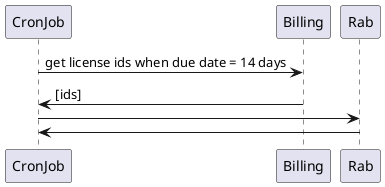 @startuml

CronJob -> Billing: get license ids when due date = 14 days
Billing -> CronJob: [ids]
CronJob -> Rab
Rab -> CronJob

@enduml
